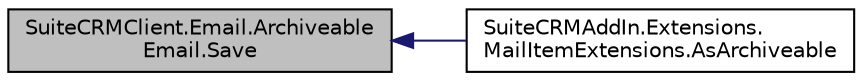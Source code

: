 digraph "SuiteCRMClient.Email.ArchiveableEmail.Save"
{
  edge [fontname="Helvetica",fontsize="10",labelfontname="Helvetica",labelfontsize="10"];
  node [fontname="Helvetica",fontsize="10",shape=record];
  rankdir="LR";
  Node7 [label="SuiteCRMClient.Email.Archiveable\lEmail.Save",height=0.2,width=0.4,color="black", fillcolor="grey75", style="filled", fontcolor="black"];
  Node7 -> Node8 [dir="back",color="midnightblue",fontsize="10",style="solid",fontname="Helvetica"];
  Node8 [label="SuiteCRMAddIn.Extensions.\lMailItemExtensions.AsArchiveable",height=0.2,width=0.4,color="black", fillcolor="white", style="filled",URL="$class_suite_c_r_m_add_in_1_1_extensions_1_1_mail_item_extensions.html#ad7f66624fae457209b1fe151ef63c86b",tooltip="Constuct an achiveable email object represtenting me. "];
}
